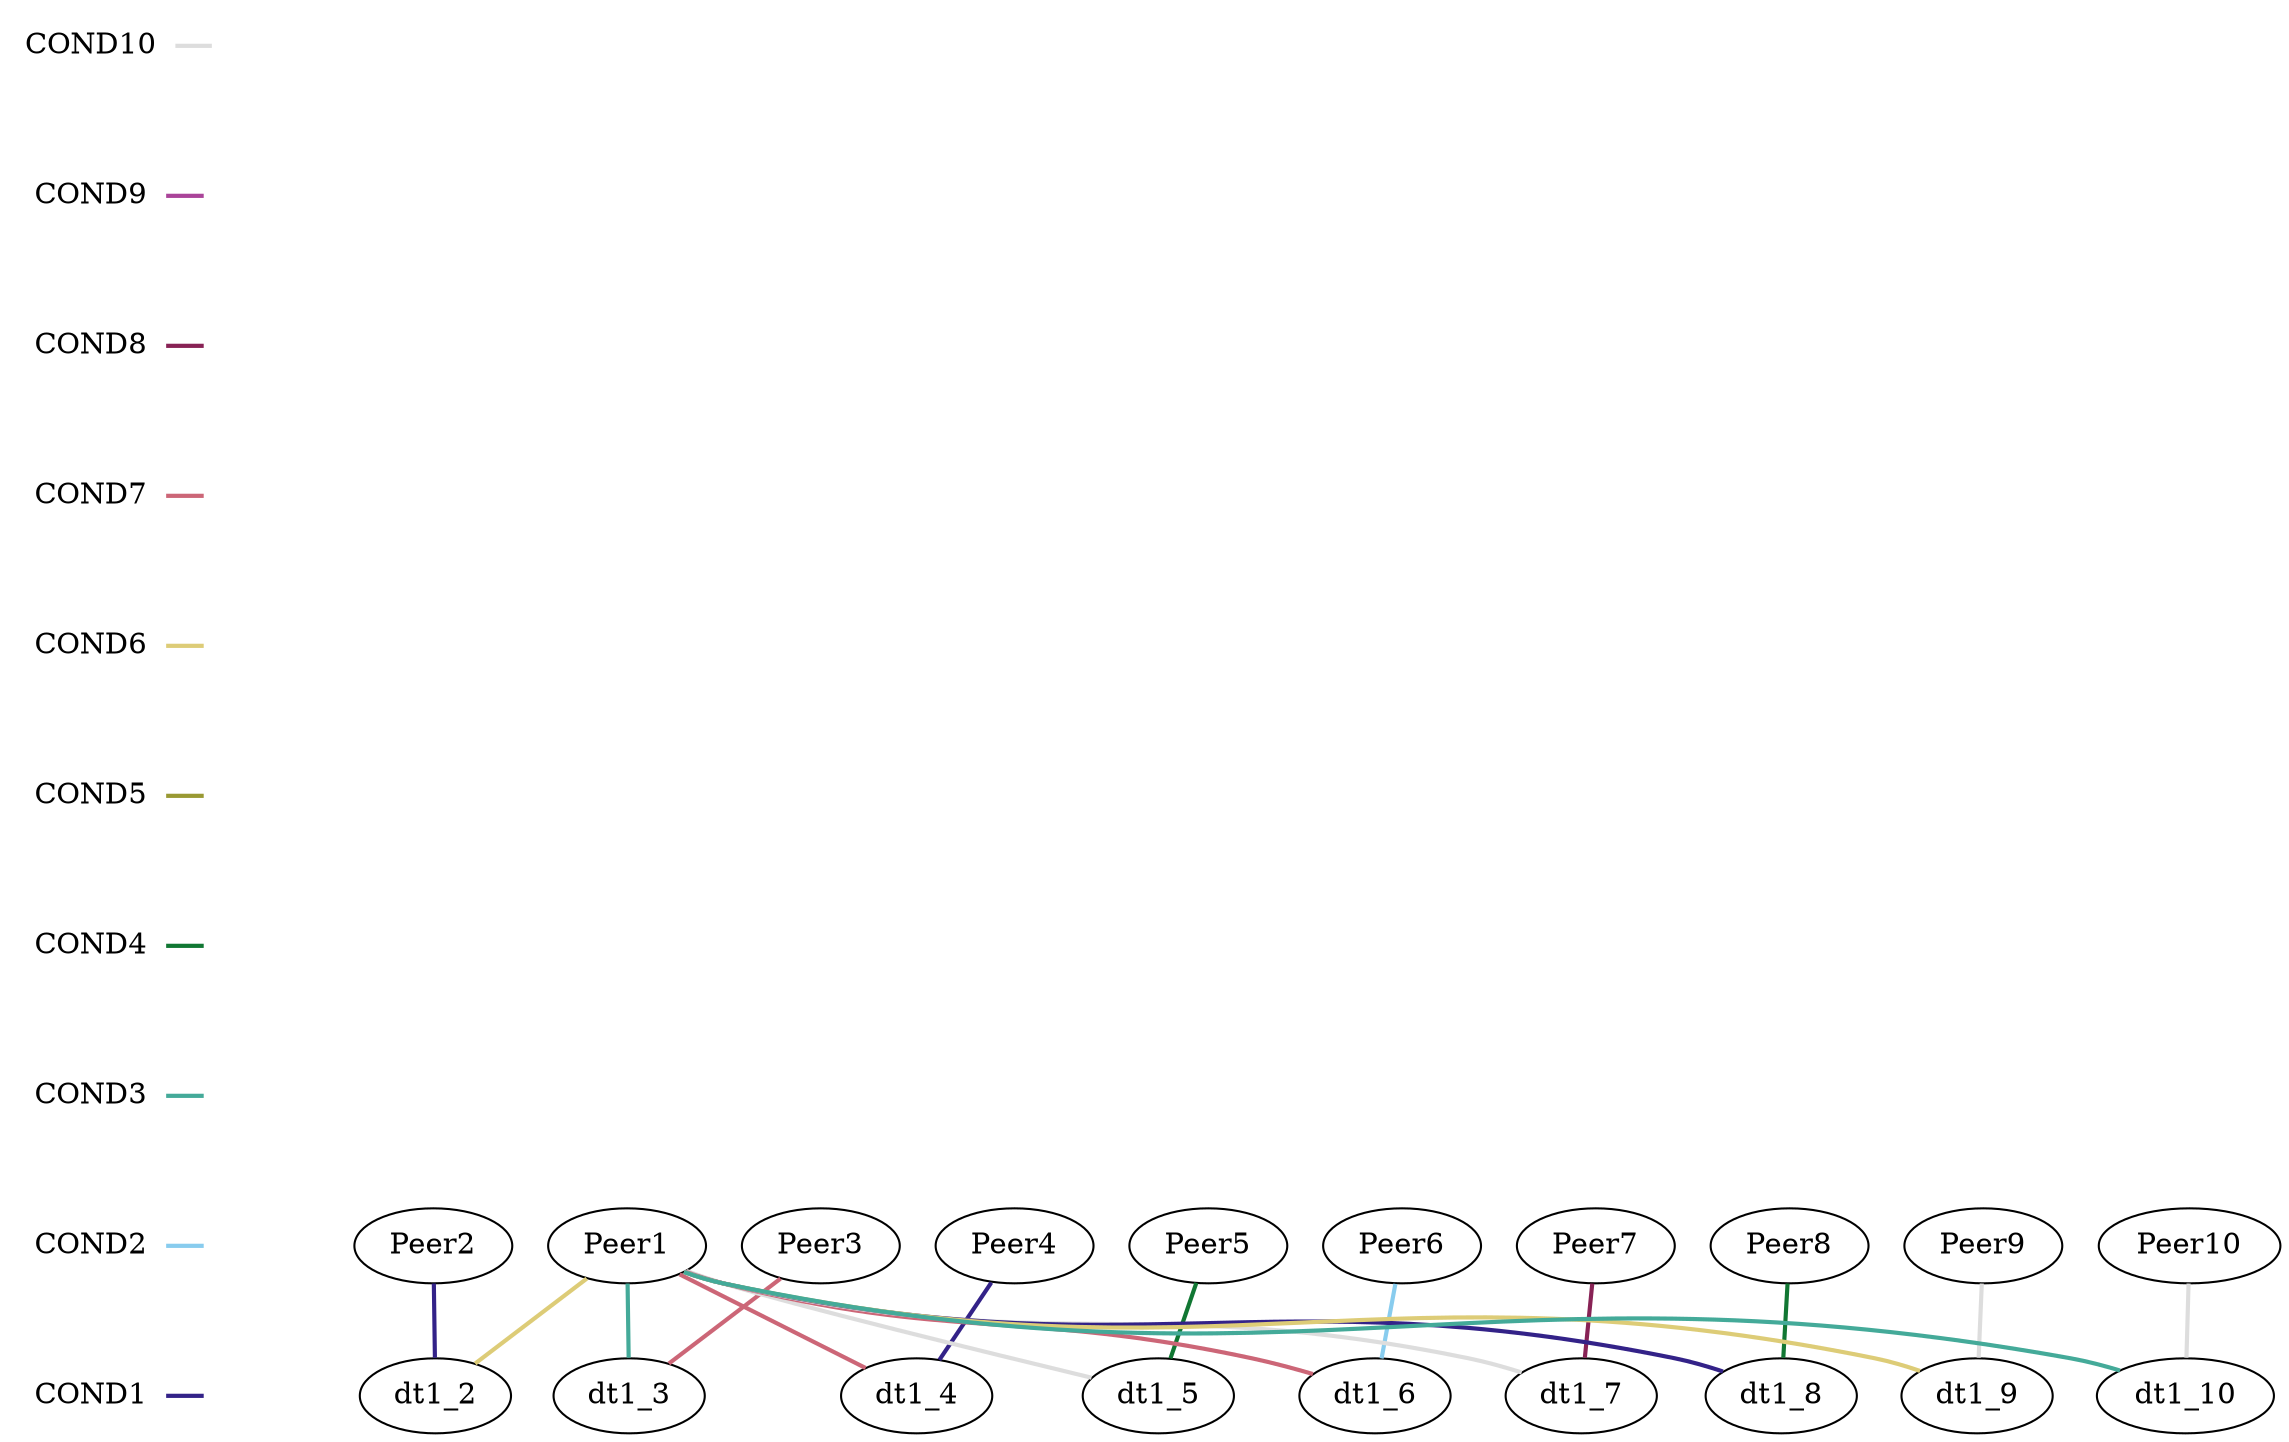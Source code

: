 graph {
	graph [rankdir=BT]
	{
		{
			rank=same rankdir=LR
			cond1 [label=COND1 shape=plaintext]
			ph_cond1 [label="" shape=plaintext]
			cond1 -- ph_cond1 [color="#332288" style=bold]
		}
		{
			rank=same rankdir=LR
			cond2 [label=COND2 shape=plaintext]
			ph_cond2 [label="" shape=plaintext]
			cond2 -- ph_cond2 [color="#88CCEE" style=bold]
		}
		{
			rank=same rankdir=LR
			cond3 [label=COND3 shape=plaintext]
			ph_cond3 [label="" shape=plaintext]
			cond3 -- ph_cond3 [color="#44AA99" style=bold]
		}
		{
			rank=same rankdir=LR
			cond4 [label=COND4 shape=plaintext]
			ph_cond4 [label="" shape=plaintext]
			cond4 -- ph_cond4 [color="#117733" style=bold]
		}
		{
			rank=same rankdir=LR
			cond5 [label=COND5 shape=plaintext]
			ph_cond5 [label="" shape=plaintext]
			cond5 -- ph_cond5 [color="#999933" style=bold]
		}
		{
			rank=same rankdir=LR
			cond6 [label=COND6 shape=plaintext]
			ph_cond6 [label="" shape=plaintext]
			cond6 -- ph_cond6 [color="#DDCC77" style=bold]
		}
		{
			rank=same rankdir=LR
			cond7 [label=COND7 shape=plaintext]
			ph_cond7 [label="" shape=plaintext]
			cond7 -- ph_cond7 [color="#CC6677" style=bold]
		}
		{
			rank=same rankdir=LR
			cond8 [label=COND8 shape=plaintext]
			ph_cond8 [label="" shape=plaintext]
			cond8 -- ph_cond8 [color="#882255" style=bold]
		}
		{
			rank=same rankdir=LR
			cond9 [label=COND9 shape=plaintext]
			ph_cond9 [label="" shape=plaintext]
			cond9 -- ph_cond9 [color="#AA4499" style=bold]
		}
		{
			rank=same rankdir=LR
			cond10 [label=COND10 shape=plaintext]
			ph_cond10 [label="" shape=plaintext]
			cond10 -- ph_cond10 [color="#DDDDDD" style=bold]
		}
		cond1 -- cond2 [style=invis]
		cond2 -- cond3 [style=invis]
		cond3 -- cond4 [style=invis]
		cond4 -- cond5 [style=invis]
		cond5 -- cond6 [style=invis]
		cond6 -- cond7 [style=invis]
		cond7 -- cond8 [style=invis]
		cond8 -- cond9 [style=invis]
		cond9 -- cond10 [style=invis]
	}
	Peer1
	Peer2
	Peer3
	Peer4
	Peer5
	Peer6
	Peer7
	Peer8
	Peer9
	Peer10
	dt1_2
	dt1_2 -- Peer1 [color="#DDCC77" style=bold]
	dt1_2 -- Peer2 [color="#332288" style=bold]
	dt1_3
	dt1_3 -- Peer1 [color="#44AA99" style=bold]
	dt1_3 -- Peer3 [color="#CC6677" style=bold]
	dt1_4
	dt1_4 -- Peer1 [color="#CC6677" style=bold]
	dt1_4 -- Peer4 [color="#332288" style=bold]
	dt1_5
	dt1_5 -- Peer1 [color="#DDDDDD" style=bold]
	dt1_5 -- Peer5 [color="#117733" style=bold]
	dt1_6
	dt1_6 -- Peer1 [color="#CC6677" style=bold]
	dt1_6 -- Peer6 [color="#88CCEE" style=bold]
	dt1_7
	dt1_7 -- Peer1 [color="#DDDDDD" style=bold]
	dt1_7 -- Peer7 [color="#882255" style=bold]
	dt1_8
	dt1_8 -- Peer1 [color="#332288" style=bold]
	dt1_8 -- Peer8 [color="#117733" style=bold]
	dt1_9
	dt1_9 -- Peer1 [color="#DDCC77" style=bold]
	dt1_9 -- Peer9 [color="#DDDDDD" style=bold]
	dt1_10
	dt1_10 -- Peer1 [color="#44AA99" style=bold]
	dt1_10 -- Peer10 [color="#DDDDDD" style=bold]
}
